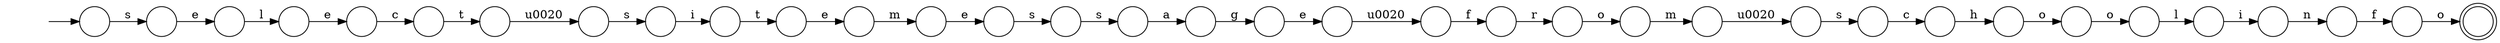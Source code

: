 digraph Automaton {
  rankdir = LR;
  0 [shape=circle,label=""];
  0 -> 31 [label="e"]
  1 [shape=circle,label=""];
  1 -> 32 [label="n"]
  2 [shape=circle,label=""];
  2 -> 34 [label="o"]
  3 [shape=circle,label=""];
  3 -> 19 [label="e"]
  4 [shape=circle,label=""];
  4 -> 21 [label="e"]
  5 [shape=circle,label=""];
  initial [shape=plaintext,label=""];
  initial -> 5
  5 -> 4 [label="s"]
  6 [shape=circle,label=""];
  6 -> 17 [label="m"]
  7 [shape=circle,label=""];
  7 -> 8 [label="o"]
  8 [shape=doublecircle,label=""];
  9 [shape=circle,label=""];
  9 -> 20 [label="h"]
  10 [shape=circle,label=""];
  10 -> 6 [label="o"]
  11 [shape=circle,label=""];
  11 -> 23 [label="i"]
  12 [shape=circle,label=""];
  12 -> 18 [label="s"]
  13 [shape=circle,label=""];
  13 -> 29 [label="e"]
  14 [shape=circle,label=""];
  14 -> 10 [label="r"]
  15 [shape=circle,label=""];
  15 -> 25 [label="e"]
  16 [shape=circle,label=""];
  16 -> 24 [label="s"]
  17 [shape=circle,label=""];
  17 -> 12 [label="\u0020"]
  18 [shape=circle,label=""];
  18 -> 9 [label="c"]
  19 [shape=circle,label=""];
  19 -> 16 [label="s"]
  20 [shape=circle,label=""];
  20 -> 2 [label="o"]
  21 [shape=circle,label=""];
  21 -> 15 [label="l"]
  22 [shape=circle,label=""];
  22 -> 11 [label="s"]
  23 [shape=circle,label=""];
  23 -> 13 [label="t"]
  24 [shape=circle,label=""];
  24 -> 26 [label="a"]
  25 [shape=circle,label=""];
  25 -> 30 [label="c"]
  26 [shape=circle,label=""];
  26 -> 0 [label="g"]
  27 [shape=circle,label=""];
  27 -> 14 [label="f"]
  28 [shape=circle,label=""];
  28 -> 22 [label="\u0020"]
  29 [shape=circle,label=""];
  29 -> 3 [label="m"]
  30 [shape=circle,label=""];
  30 -> 28 [label="t"]
  31 [shape=circle,label=""];
  31 -> 27 [label="\u0020"]
  32 [shape=circle,label=""];
  32 -> 7 [label="f"]
  33 [shape=circle,label=""];
  33 -> 1 [label="i"]
  34 [shape=circle,label=""];
  34 -> 33 [label="l"]
}
